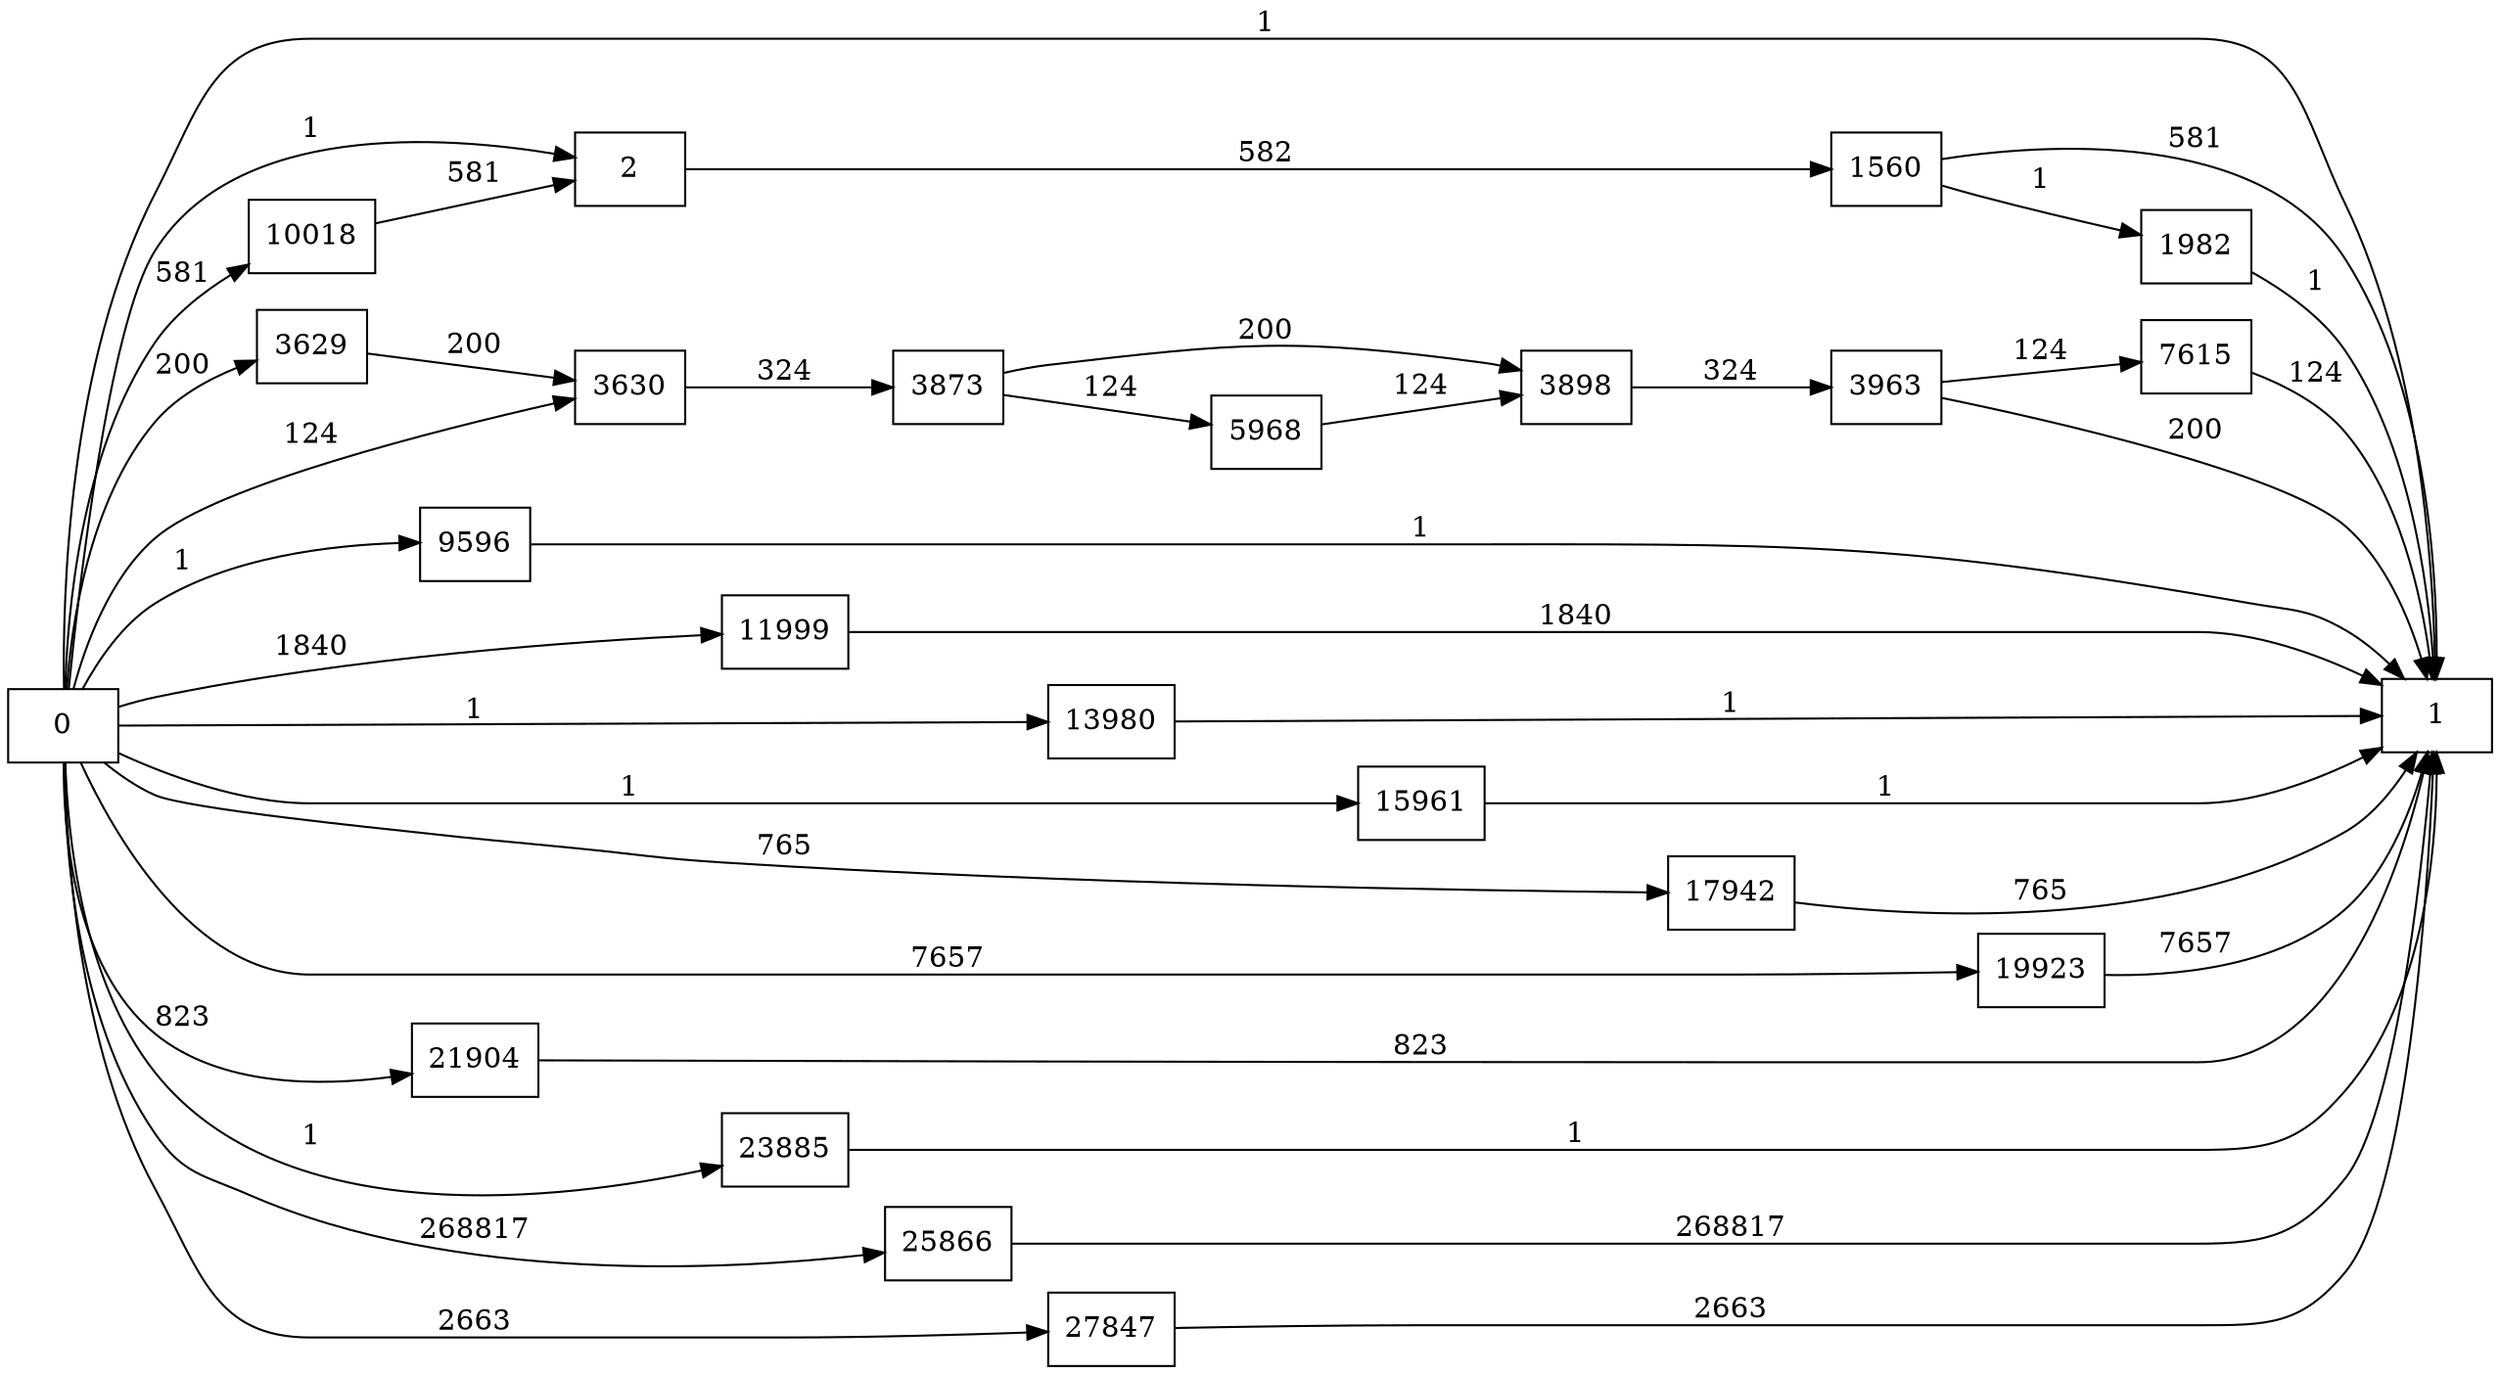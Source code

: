 digraph {
	graph [rankdir=LR]
	node [shape=rectangle]
	2 -> 1560 [label=582]
	1560 -> 1 [label=581]
	1560 -> 1982 [label=1]
	1982 -> 1 [label=1]
	3629 -> 3630 [label=200]
	3630 -> 3873 [label=324]
	3873 -> 3898 [label=200]
	3873 -> 5968 [label=124]
	3898 -> 3963 [label=324]
	3963 -> 1 [label=200]
	3963 -> 7615 [label=124]
	5968 -> 3898 [label=124]
	7615 -> 1 [label=124]
	9596 -> 1 [label=1]
	10018 -> 2 [label=581]
	11999 -> 1 [label=1840]
	13980 -> 1 [label=1]
	15961 -> 1 [label=1]
	17942 -> 1 [label=765]
	19923 -> 1 [label=7657]
	21904 -> 1 [label=823]
	23885 -> 1 [label=1]
	25866 -> 1 [label=268817]
	27847 -> 1 [label=2663]
	0 -> 2 [label=1]
	0 -> 3630 [label=124]
	0 -> 3629 [label=200]
	0 -> 1 [label=1]
	0 -> 9596 [label=1]
	0 -> 10018 [label=581]
	0 -> 11999 [label=1840]
	0 -> 13980 [label=1]
	0 -> 15961 [label=1]
	0 -> 17942 [label=765]
	0 -> 19923 [label=7657]
	0 -> 21904 [label=823]
	0 -> 23885 [label=1]
	0 -> 25866 [label=268817]
	0 -> 27847 [label=2663]
}
